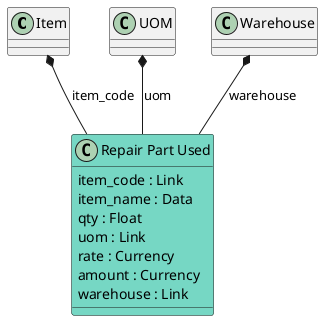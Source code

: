 @startuml
"Item" *-- "Repair Part Used" : item_code
"UOM" *-- "Repair Part Used" : uom
"Warehouse" *-- "Repair Part Used" : warehouse
class "Repair Part Used" #76D7C4 {
  item_code : Link
  item_name : Data
  qty : Float
  uom : Link
  rate : Currency
  amount : Currency
  warehouse : Link
}
@enduml